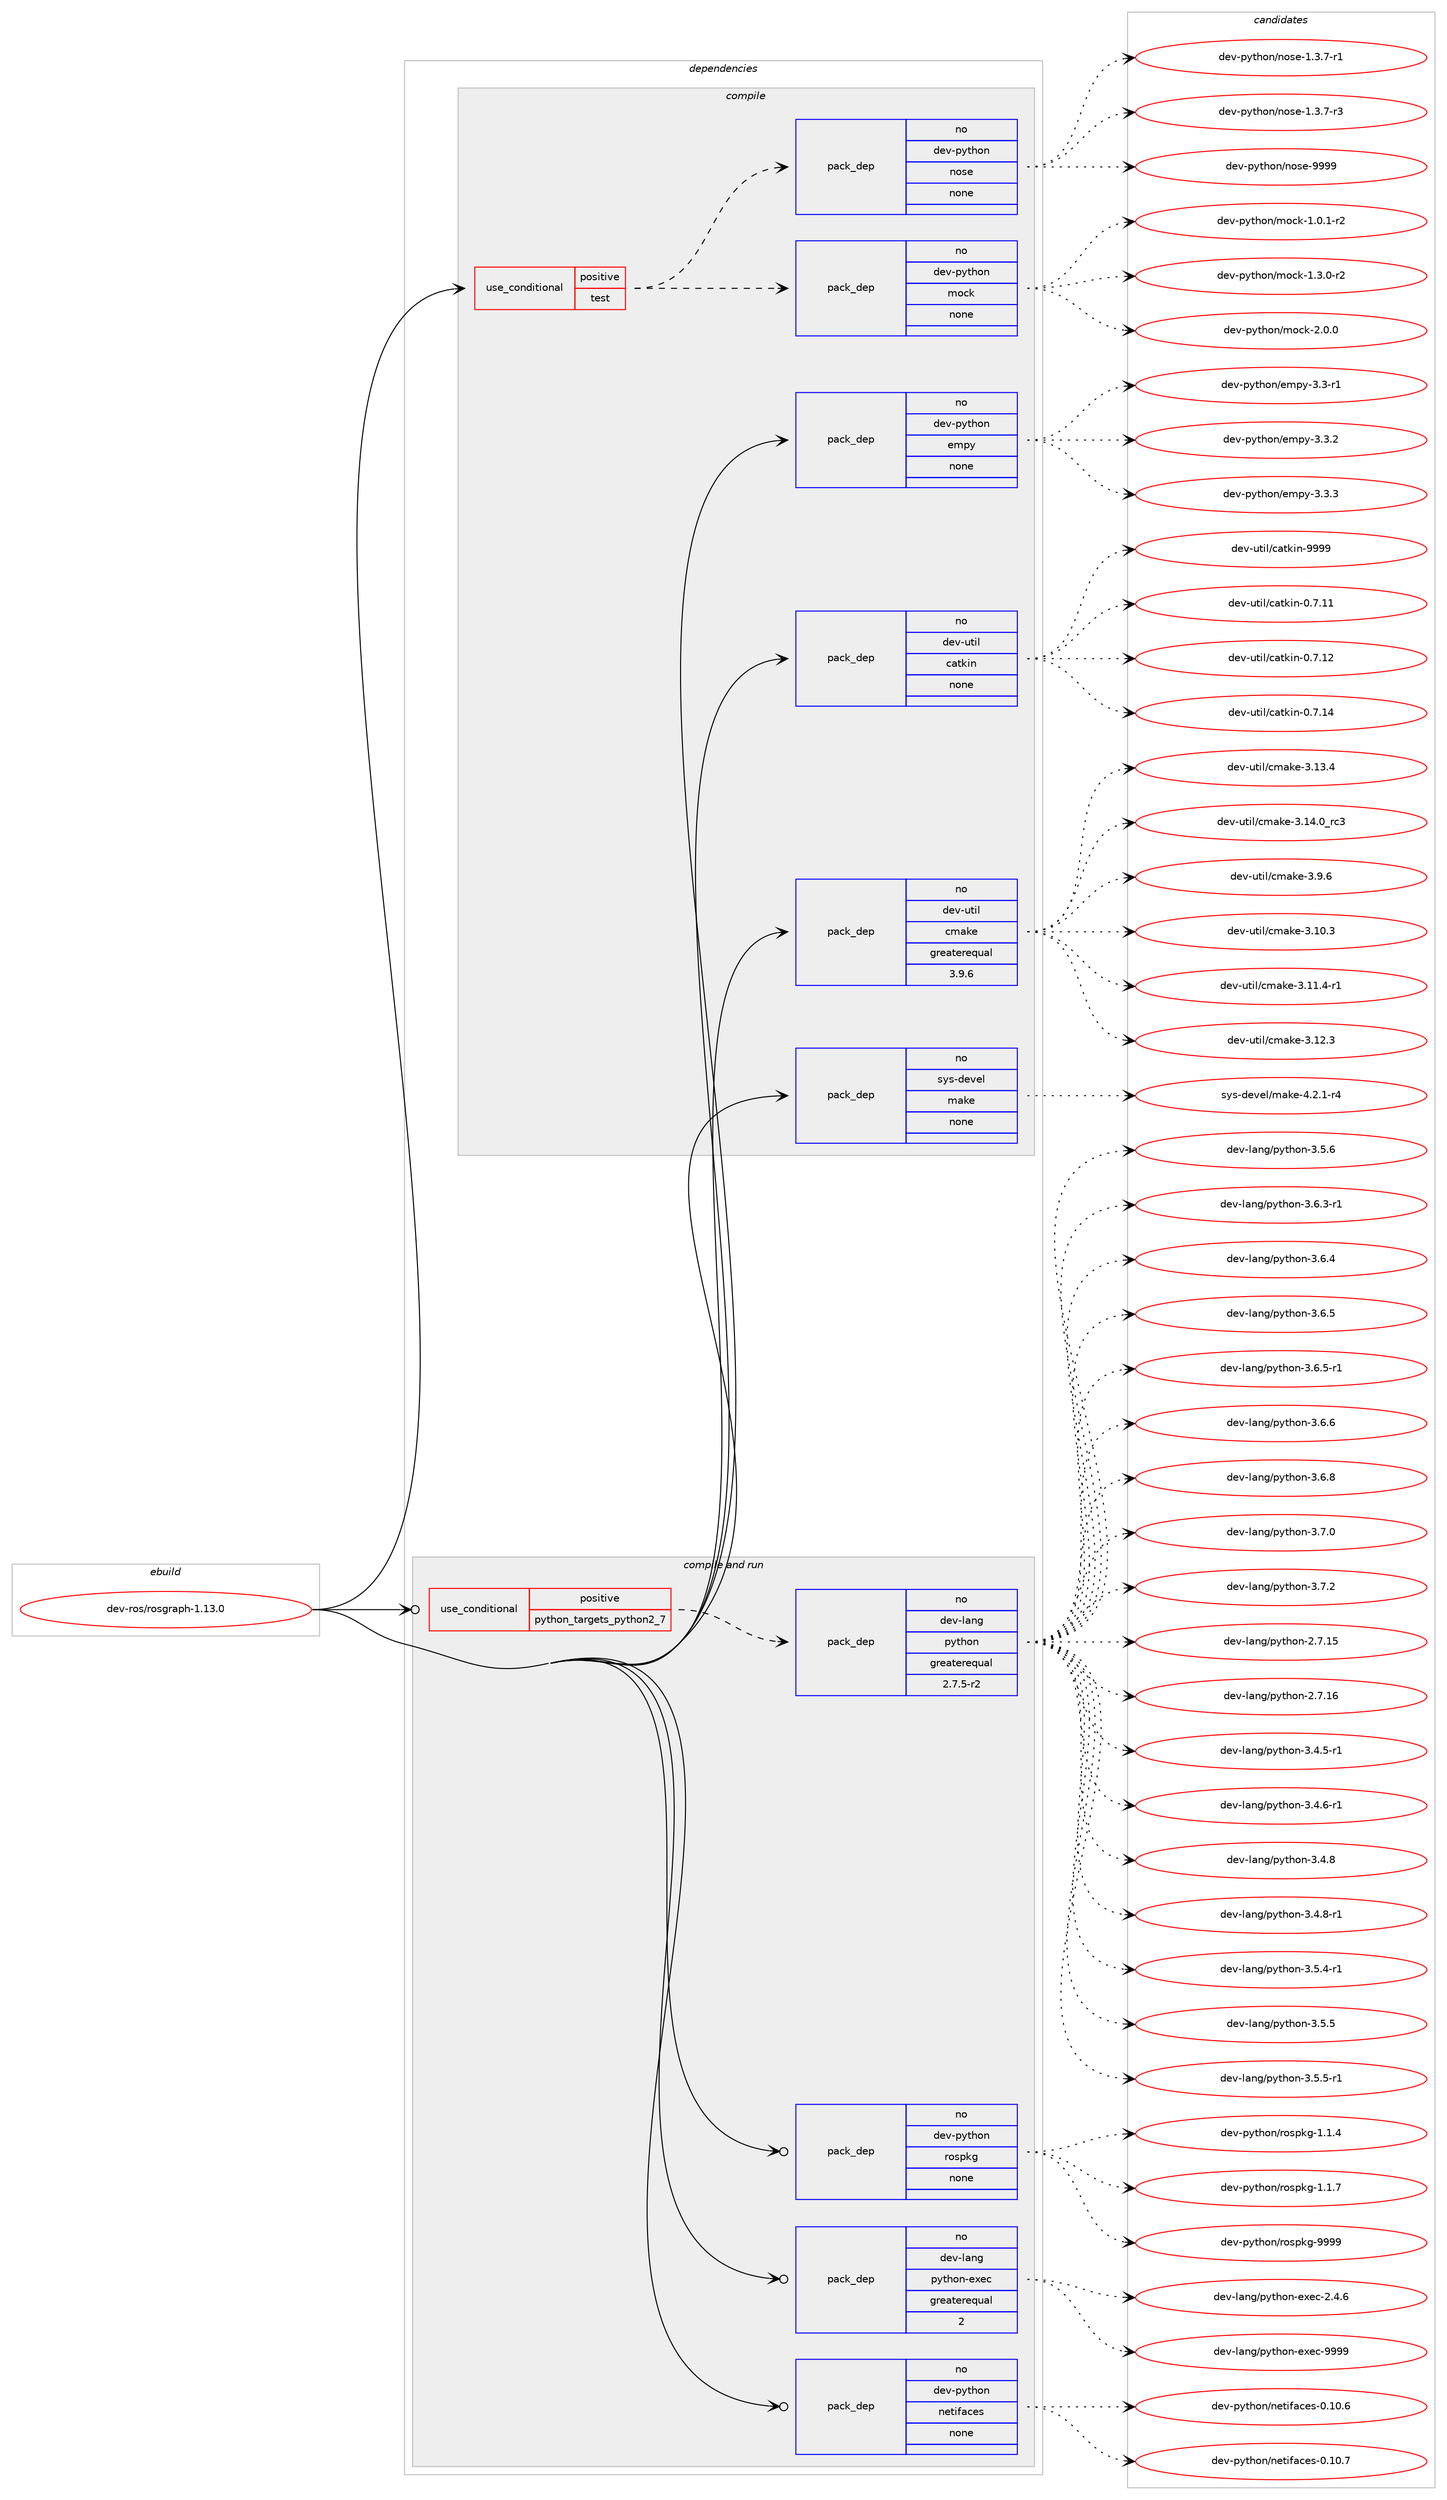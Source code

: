 digraph prolog {

# *************
# Graph options
# *************

newrank=true;
concentrate=true;
compound=true;
graph [rankdir=LR,fontname=Helvetica,fontsize=10,ranksep=1.5];#, ranksep=2.5, nodesep=0.2];
edge  [arrowhead=vee];
node  [fontname=Helvetica,fontsize=10];

# **********
# The ebuild
# **********

subgraph cluster_leftcol {
color=gray;
rank=same;
label=<<i>ebuild</i>>;
id [label="dev-ros/rosgraph-1.13.0", color=red, width=4, href="../dev-ros/rosgraph-1.13.0.svg"];
}

# ****************
# The dependencies
# ****************

subgraph cluster_midcol {
color=gray;
label=<<i>dependencies</i>>;
subgraph cluster_compile {
fillcolor="#eeeeee";
style=filled;
label=<<i>compile</i>>;
subgraph cond389892 {
dependency1465250 [label=<<TABLE BORDER="0" CELLBORDER="1" CELLSPACING="0" CELLPADDING="4"><TR><TD ROWSPAN="3" CELLPADDING="10">use_conditional</TD></TR><TR><TD>positive</TD></TR><TR><TD>test</TD></TR></TABLE>>, shape=none, color=red];
subgraph pack1051968 {
dependency1465251 [label=<<TABLE BORDER="0" CELLBORDER="1" CELLSPACING="0" CELLPADDING="4" WIDTH="220"><TR><TD ROWSPAN="6" CELLPADDING="30">pack_dep</TD></TR><TR><TD WIDTH="110">no</TD></TR><TR><TD>dev-python</TD></TR><TR><TD>mock</TD></TR><TR><TD>none</TD></TR><TR><TD></TD></TR></TABLE>>, shape=none, color=blue];
}
dependency1465250:e -> dependency1465251:w [weight=20,style="dashed",arrowhead="vee"];
subgraph pack1051969 {
dependency1465252 [label=<<TABLE BORDER="0" CELLBORDER="1" CELLSPACING="0" CELLPADDING="4" WIDTH="220"><TR><TD ROWSPAN="6" CELLPADDING="30">pack_dep</TD></TR><TR><TD WIDTH="110">no</TD></TR><TR><TD>dev-python</TD></TR><TR><TD>nose</TD></TR><TR><TD>none</TD></TR><TR><TD></TD></TR></TABLE>>, shape=none, color=blue];
}
dependency1465250:e -> dependency1465252:w [weight=20,style="dashed",arrowhead="vee"];
}
id:e -> dependency1465250:w [weight=20,style="solid",arrowhead="vee"];
subgraph pack1051970 {
dependency1465253 [label=<<TABLE BORDER="0" CELLBORDER="1" CELLSPACING="0" CELLPADDING="4" WIDTH="220"><TR><TD ROWSPAN="6" CELLPADDING="30">pack_dep</TD></TR><TR><TD WIDTH="110">no</TD></TR><TR><TD>dev-python</TD></TR><TR><TD>empy</TD></TR><TR><TD>none</TD></TR><TR><TD></TD></TR></TABLE>>, shape=none, color=blue];
}
id:e -> dependency1465253:w [weight=20,style="solid",arrowhead="vee"];
subgraph pack1051971 {
dependency1465254 [label=<<TABLE BORDER="0" CELLBORDER="1" CELLSPACING="0" CELLPADDING="4" WIDTH="220"><TR><TD ROWSPAN="6" CELLPADDING="30">pack_dep</TD></TR><TR><TD WIDTH="110">no</TD></TR><TR><TD>dev-util</TD></TR><TR><TD>catkin</TD></TR><TR><TD>none</TD></TR><TR><TD></TD></TR></TABLE>>, shape=none, color=blue];
}
id:e -> dependency1465254:w [weight=20,style="solid",arrowhead="vee"];
subgraph pack1051972 {
dependency1465255 [label=<<TABLE BORDER="0" CELLBORDER="1" CELLSPACING="0" CELLPADDING="4" WIDTH="220"><TR><TD ROWSPAN="6" CELLPADDING="30">pack_dep</TD></TR><TR><TD WIDTH="110">no</TD></TR><TR><TD>dev-util</TD></TR><TR><TD>cmake</TD></TR><TR><TD>greaterequal</TD></TR><TR><TD>3.9.6</TD></TR></TABLE>>, shape=none, color=blue];
}
id:e -> dependency1465255:w [weight=20,style="solid",arrowhead="vee"];
subgraph pack1051973 {
dependency1465256 [label=<<TABLE BORDER="0" CELLBORDER="1" CELLSPACING="0" CELLPADDING="4" WIDTH="220"><TR><TD ROWSPAN="6" CELLPADDING="30">pack_dep</TD></TR><TR><TD WIDTH="110">no</TD></TR><TR><TD>sys-devel</TD></TR><TR><TD>make</TD></TR><TR><TD>none</TD></TR><TR><TD></TD></TR></TABLE>>, shape=none, color=blue];
}
id:e -> dependency1465256:w [weight=20,style="solid",arrowhead="vee"];
}
subgraph cluster_compileandrun {
fillcolor="#eeeeee";
style=filled;
label=<<i>compile and run</i>>;
subgraph cond389893 {
dependency1465257 [label=<<TABLE BORDER="0" CELLBORDER="1" CELLSPACING="0" CELLPADDING="4"><TR><TD ROWSPAN="3" CELLPADDING="10">use_conditional</TD></TR><TR><TD>positive</TD></TR><TR><TD>python_targets_python2_7</TD></TR></TABLE>>, shape=none, color=red];
subgraph pack1051974 {
dependency1465258 [label=<<TABLE BORDER="0" CELLBORDER="1" CELLSPACING="0" CELLPADDING="4" WIDTH="220"><TR><TD ROWSPAN="6" CELLPADDING="30">pack_dep</TD></TR><TR><TD WIDTH="110">no</TD></TR><TR><TD>dev-lang</TD></TR><TR><TD>python</TD></TR><TR><TD>greaterequal</TD></TR><TR><TD>2.7.5-r2</TD></TR></TABLE>>, shape=none, color=blue];
}
dependency1465257:e -> dependency1465258:w [weight=20,style="dashed",arrowhead="vee"];
}
id:e -> dependency1465257:w [weight=20,style="solid",arrowhead="odotvee"];
subgraph pack1051975 {
dependency1465259 [label=<<TABLE BORDER="0" CELLBORDER="1" CELLSPACING="0" CELLPADDING="4" WIDTH="220"><TR><TD ROWSPAN="6" CELLPADDING="30">pack_dep</TD></TR><TR><TD WIDTH="110">no</TD></TR><TR><TD>dev-lang</TD></TR><TR><TD>python-exec</TD></TR><TR><TD>greaterequal</TD></TR><TR><TD>2</TD></TR></TABLE>>, shape=none, color=blue];
}
id:e -> dependency1465259:w [weight=20,style="solid",arrowhead="odotvee"];
subgraph pack1051976 {
dependency1465260 [label=<<TABLE BORDER="0" CELLBORDER="1" CELLSPACING="0" CELLPADDING="4" WIDTH="220"><TR><TD ROWSPAN="6" CELLPADDING="30">pack_dep</TD></TR><TR><TD WIDTH="110">no</TD></TR><TR><TD>dev-python</TD></TR><TR><TD>netifaces</TD></TR><TR><TD>none</TD></TR><TR><TD></TD></TR></TABLE>>, shape=none, color=blue];
}
id:e -> dependency1465260:w [weight=20,style="solid",arrowhead="odotvee"];
subgraph pack1051977 {
dependency1465261 [label=<<TABLE BORDER="0" CELLBORDER="1" CELLSPACING="0" CELLPADDING="4" WIDTH="220"><TR><TD ROWSPAN="6" CELLPADDING="30">pack_dep</TD></TR><TR><TD WIDTH="110">no</TD></TR><TR><TD>dev-python</TD></TR><TR><TD>rospkg</TD></TR><TR><TD>none</TD></TR><TR><TD></TD></TR></TABLE>>, shape=none, color=blue];
}
id:e -> dependency1465261:w [weight=20,style="solid",arrowhead="odotvee"];
}
subgraph cluster_run {
fillcolor="#eeeeee";
style=filled;
label=<<i>run</i>>;
}
}

# **************
# The candidates
# **************

subgraph cluster_choices {
rank=same;
color=gray;
label=<<i>candidates</i>>;

subgraph choice1051968 {
color=black;
nodesep=1;
choice1001011184511212111610411111047109111991074549464846494511450 [label="dev-python/mock-1.0.1-r2", color=red, width=4,href="../dev-python/mock-1.0.1-r2.svg"];
choice1001011184511212111610411111047109111991074549465146484511450 [label="dev-python/mock-1.3.0-r2", color=red, width=4,href="../dev-python/mock-1.3.0-r2.svg"];
choice100101118451121211161041111104710911199107455046484648 [label="dev-python/mock-2.0.0", color=red, width=4,href="../dev-python/mock-2.0.0.svg"];
dependency1465251:e -> choice1001011184511212111610411111047109111991074549464846494511450:w [style=dotted,weight="100"];
dependency1465251:e -> choice1001011184511212111610411111047109111991074549465146484511450:w [style=dotted,weight="100"];
dependency1465251:e -> choice100101118451121211161041111104710911199107455046484648:w [style=dotted,weight="100"];
}
subgraph choice1051969 {
color=black;
nodesep=1;
choice10010111845112121116104111110471101111151014549465146554511449 [label="dev-python/nose-1.3.7-r1", color=red, width=4,href="../dev-python/nose-1.3.7-r1.svg"];
choice10010111845112121116104111110471101111151014549465146554511451 [label="dev-python/nose-1.3.7-r3", color=red, width=4,href="../dev-python/nose-1.3.7-r3.svg"];
choice10010111845112121116104111110471101111151014557575757 [label="dev-python/nose-9999", color=red, width=4,href="../dev-python/nose-9999.svg"];
dependency1465252:e -> choice10010111845112121116104111110471101111151014549465146554511449:w [style=dotted,weight="100"];
dependency1465252:e -> choice10010111845112121116104111110471101111151014549465146554511451:w [style=dotted,weight="100"];
dependency1465252:e -> choice10010111845112121116104111110471101111151014557575757:w [style=dotted,weight="100"];
}
subgraph choice1051970 {
color=black;
nodesep=1;
choice1001011184511212111610411111047101109112121455146514511449 [label="dev-python/empy-3.3-r1", color=red, width=4,href="../dev-python/empy-3.3-r1.svg"];
choice1001011184511212111610411111047101109112121455146514650 [label="dev-python/empy-3.3.2", color=red, width=4,href="../dev-python/empy-3.3.2.svg"];
choice1001011184511212111610411111047101109112121455146514651 [label="dev-python/empy-3.3.3", color=red, width=4,href="../dev-python/empy-3.3.3.svg"];
dependency1465253:e -> choice1001011184511212111610411111047101109112121455146514511449:w [style=dotted,weight="100"];
dependency1465253:e -> choice1001011184511212111610411111047101109112121455146514650:w [style=dotted,weight="100"];
dependency1465253:e -> choice1001011184511212111610411111047101109112121455146514651:w [style=dotted,weight="100"];
}
subgraph choice1051971 {
color=black;
nodesep=1;
choice1001011184511711610510847999711610710511045484655464949 [label="dev-util/catkin-0.7.11", color=red, width=4,href="../dev-util/catkin-0.7.11.svg"];
choice1001011184511711610510847999711610710511045484655464950 [label="dev-util/catkin-0.7.12", color=red, width=4,href="../dev-util/catkin-0.7.12.svg"];
choice1001011184511711610510847999711610710511045484655464952 [label="dev-util/catkin-0.7.14", color=red, width=4,href="../dev-util/catkin-0.7.14.svg"];
choice100101118451171161051084799971161071051104557575757 [label="dev-util/catkin-9999", color=red, width=4,href="../dev-util/catkin-9999.svg"];
dependency1465254:e -> choice1001011184511711610510847999711610710511045484655464949:w [style=dotted,weight="100"];
dependency1465254:e -> choice1001011184511711610510847999711610710511045484655464950:w [style=dotted,weight="100"];
dependency1465254:e -> choice1001011184511711610510847999711610710511045484655464952:w [style=dotted,weight="100"];
dependency1465254:e -> choice100101118451171161051084799971161071051104557575757:w [style=dotted,weight="100"];
}
subgraph choice1051972 {
color=black;
nodesep=1;
choice1001011184511711610510847991099710710145514649484651 [label="dev-util/cmake-3.10.3", color=red, width=4,href="../dev-util/cmake-3.10.3.svg"];
choice10010111845117116105108479910997107101455146494946524511449 [label="dev-util/cmake-3.11.4-r1", color=red, width=4,href="../dev-util/cmake-3.11.4-r1.svg"];
choice1001011184511711610510847991099710710145514649504651 [label="dev-util/cmake-3.12.3", color=red, width=4,href="../dev-util/cmake-3.12.3.svg"];
choice1001011184511711610510847991099710710145514649514652 [label="dev-util/cmake-3.13.4", color=red, width=4,href="../dev-util/cmake-3.13.4.svg"];
choice1001011184511711610510847991099710710145514649524648951149951 [label="dev-util/cmake-3.14.0_rc3", color=red, width=4,href="../dev-util/cmake-3.14.0_rc3.svg"];
choice10010111845117116105108479910997107101455146574654 [label="dev-util/cmake-3.9.6", color=red, width=4,href="../dev-util/cmake-3.9.6.svg"];
dependency1465255:e -> choice1001011184511711610510847991099710710145514649484651:w [style=dotted,weight="100"];
dependency1465255:e -> choice10010111845117116105108479910997107101455146494946524511449:w [style=dotted,weight="100"];
dependency1465255:e -> choice1001011184511711610510847991099710710145514649504651:w [style=dotted,weight="100"];
dependency1465255:e -> choice1001011184511711610510847991099710710145514649514652:w [style=dotted,weight="100"];
dependency1465255:e -> choice1001011184511711610510847991099710710145514649524648951149951:w [style=dotted,weight="100"];
dependency1465255:e -> choice10010111845117116105108479910997107101455146574654:w [style=dotted,weight="100"];
}
subgraph choice1051973 {
color=black;
nodesep=1;
choice1151211154510010111810110847109971071014552465046494511452 [label="sys-devel/make-4.2.1-r4", color=red, width=4,href="../sys-devel/make-4.2.1-r4.svg"];
dependency1465256:e -> choice1151211154510010111810110847109971071014552465046494511452:w [style=dotted,weight="100"];
}
subgraph choice1051974 {
color=black;
nodesep=1;
choice10010111845108971101034711212111610411111045504655464953 [label="dev-lang/python-2.7.15", color=red, width=4,href="../dev-lang/python-2.7.15.svg"];
choice10010111845108971101034711212111610411111045504655464954 [label="dev-lang/python-2.7.16", color=red, width=4,href="../dev-lang/python-2.7.16.svg"];
choice1001011184510897110103471121211161041111104551465246534511449 [label="dev-lang/python-3.4.5-r1", color=red, width=4,href="../dev-lang/python-3.4.5-r1.svg"];
choice1001011184510897110103471121211161041111104551465246544511449 [label="dev-lang/python-3.4.6-r1", color=red, width=4,href="../dev-lang/python-3.4.6-r1.svg"];
choice100101118451089711010347112121116104111110455146524656 [label="dev-lang/python-3.4.8", color=red, width=4,href="../dev-lang/python-3.4.8.svg"];
choice1001011184510897110103471121211161041111104551465246564511449 [label="dev-lang/python-3.4.8-r1", color=red, width=4,href="../dev-lang/python-3.4.8-r1.svg"];
choice1001011184510897110103471121211161041111104551465346524511449 [label="dev-lang/python-3.5.4-r1", color=red, width=4,href="../dev-lang/python-3.5.4-r1.svg"];
choice100101118451089711010347112121116104111110455146534653 [label="dev-lang/python-3.5.5", color=red, width=4,href="../dev-lang/python-3.5.5.svg"];
choice1001011184510897110103471121211161041111104551465346534511449 [label="dev-lang/python-3.5.5-r1", color=red, width=4,href="../dev-lang/python-3.5.5-r1.svg"];
choice100101118451089711010347112121116104111110455146534654 [label="dev-lang/python-3.5.6", color=red, width=4,href="../dev-lang/python-3.5.6.svg"];
choice1001011184510897110103471121211161041111104551465446514511449 [label="dev-lang/python-3.6.3-r1", color=red, width=4,href="../dev-lang/python-3.6.3-r1.svg"];
choice100101118451089711010347112121116104111110455146544652 [label="dev-lang/python-3.6.4", color=red, width=4,href="../dev-lang/python-3.6.4.svg"];
choice100101118451089711010347112121116104111110455146544653 [label="dev-lang/python-3.6.5", color=red, width=4,href="../dev-lang/python-3.6.5.svg"];
choice1001011184510897110103471121211161041111104551465446534511449 [label="dev-lang/python-3.6.5-r1", color=red, width=4,href="../dev-lang/python-3.6.5-r1.svg"];
choice100101118451089711010347112121116104111110455146544654 [label="dev-lang/python-3.6.6", color=red, width=4,href="../dev-lang/python-3.6.6.svg"];
choice100101118451089711010347112121116104111110455146544656 [label="dev-lang/python-3.6.8", color=red, width=4,href="../dev-lang/python-3.6.8.svg"];
choice100101118451089711010347112121116104111110455146554648 [label="dev-lang/python-3.7.0", color=red, width=4,href="../dev-lang/python-3.7.0.svg"];
choice100101118451089711010347112121116104111110455146554650 [label="dev-lang/python-3.7.2", color=red, width=4,href="../dev-lang/python-3.7.2.svg"];
dependency1465258:e -> choice10010111845108971101034711212111610411111045504655464953:w [style=dotted,weight="100"];
dependency1465258:e -> choice10010111845108971101034711212111610411111045504655464954:w [style=dotted,weight="100"];
dependency1465258:e -> choice1001011184510897110103471121211161041111104551465246534511449:w [style=dotted,weight="100"];
dependency1465258:e -> choice1001011184510897110103471121211161041111104551465246544511449:w [style=dotted,weight="100"];
dependency1465258:e -> choice100101118451089711010347112121116104111110455146524656:w [style=dotted,weight="100"];
dependency1465258:e -> choice1001011184510897110103471121211161041111104551465246564511449:w [style=dotted,weight="100"];
dependency1465258:e -> choice1001011184510897110103471121211161041111104551465346524511449:w [style=dotted,weight="100"];
dependency1465258:e -> choice100101118451089711010347112121116104111110455146534653:w [style=dotted,weight="100"];
dependency1465258:e -> choice1001011184510897110103471121211161041111104551465346534511449:w [style=dotted,weight="100"];
dependency1465258:e -> choice100101118451089711010347112121116104111110455146534654:w [style=dotted,weight="100"];
dependency1465258:e -> choice1001011184510897110103471121211161041111104551465446514511449:w [style=dotted,weight="100"];
dependency1465258:e -> choice100101118451089711010347112121116104111110455146544652:w [style=dotted,weight="100"];
dependency1465258:e -> choice100101118451089711010347112121116104111110455146544653:w [style=dotted,weight="100"];
dependency1465258:e -> choice1001011184510897110103471121211161041111104551465446534511449:w [style=dotted,weight="100"];
dependency1465258:e -> choice100101118451089711010347112121116104111110455146544654:w [style=dotted,weight="100"];
dependency1465258:e -> choice100101118451089711010347112121116104111110455146544656:w [style=dotted,weight="100"];
dependency1465258:e -> choice100101118451089711010347112121116104111110455146554648:w [style=dotted,weight="100"];
dependency1465258:e -> choice100101118451089711010347112121116104111110455146554650:w [style=dotted,weight="100"];
}
subgraph choice1051975 {
color=black;
nodesep=1;
choice1001011184510897110103471121211161041111104510112010199455046524654 [label="dev-lang/python-exec-2.4.6", color=red, width=4,href="../dev-lang/python-exec-2.4.6.svg"];
choice10010111845108971101034711212111610411111045101120101994557575757 [label="dev-lang/python-exec-9999", color=red, width=4,href="../dev-lang/python-exec-9999.svg"];
dependency1465259:e -> choice1001011184510897110103471121211161041111104510112010199455046524654:w [style=dotted,weight="100"];
dependency1465259:e -> choice10010111845108971101034711212111610411111045101120101994557575757:w [style=dotted,weight="100"];
}
subgraph choice1051976 {
color=black;
nodesep=1;
choice1001011184511212111610411111047110101116105102979910111545484649484654 [label="dev-python/netifaces-0.10.6", color=red, width=4,href="../dev-python/netifaces-0.10.6.svg"];
choice1001011184511212111610411111047110101116105102979910111545484649484655 [label="dev-python/netifaces-0.10.7", color=red, width=4,href="../dev-python/netifaces-0.10.7.svg"];
dependency1465260:e -> choice1001011184511212111610411111047110101116105102979910111545484649484654:w [style=dotted,weight="100"];
dependency1465260:e -> choice1001011184511212111610411111047110101116105102979910111545484649484655:w [style=dotted,weight="100"];
}
subgraph choice1051977 {
color=black;
nodesep=1;
choice1001011184511212111610411111047114111115112107103454946494652 [label="dev-python/rospkg-1.1.4", color=red, width=4,href="../dev-python/rospkg-1.1.4.svg"];
choice1001011184511212111610411111047114111115112107103454946494655 [label="dev-python/rospkg-1.1.7", color=red, width=4,href="../dev-python/rospkg-1.1.7.svg"];
choice10010111845112121116104111110471141111151121071034557575757 [label="dev-python/rospkg-9999", color=red, width=4,href="../dev-python/rospkg-9999.svg"];
dependency1465261:e -> choice1001011184511212111610411111047114111115112107103454946494652:w [style=dotted,weight="100"];
dependency1465261:e -> choice1001011184511212111610411111047114111115112107103454946494655:w [style=dotted,weight="100"];
dependency1465261:e -> choice10010111845112121116104111110471141111151121071034557575757:w [style=dotted,weight="100"];
}
}

}
